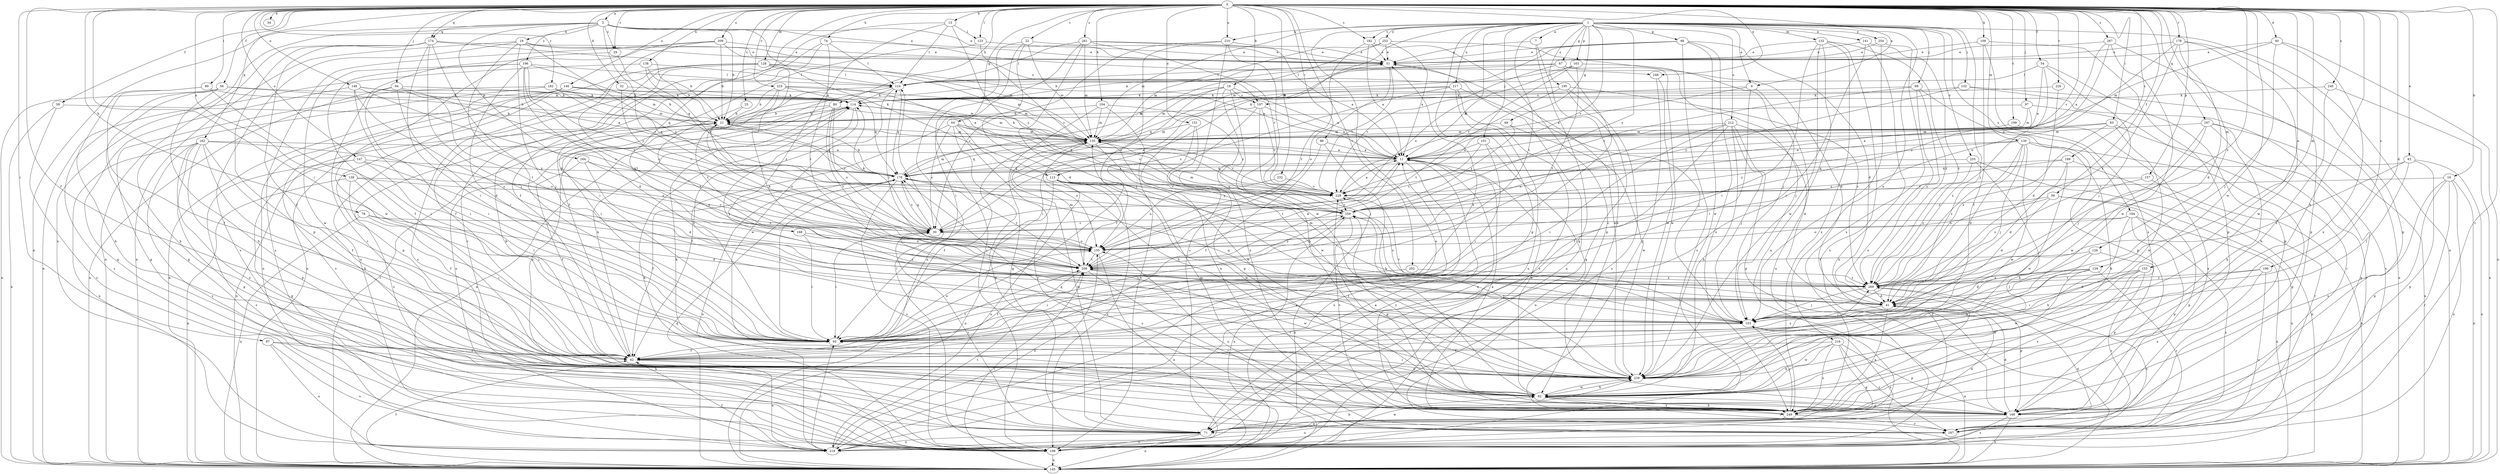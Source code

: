 strict digraph  {
0;
1;
2;
6;
7;
11;
13;
16;
18;
19;
21;
22;
25;
29;
30;
32;
34;
40;
41;
43;
51;
54;
56;
58;
59;
62;
64;
66;
67;
69;
71;
74;
78;
80;
82;
83;
86;
87;
89;
93;
94;
97;
98;
101;
102;
103;
104;
109;
113;
114;
123;
124;
126;
128;
129;
130;
132;
135;
138;
139;
141;
145;
146;
147;
148;
151;
153;
155;
157;
162;
163;
164;
166;
167;
168;
174;
176;
178;
182;
187;
189;
190;
192;
194;
195;
196;
197;
198;
199;
202;
208;
209;
210;
212;
216;
217;
218;
225;
226;
228;
232;
239;
240;
248;
249;
253;
254;
255;
259;
261;
267;
269;
0 -> 2  [label=a];
0 -> 6  [label=a];
0 -> 13  [label=b];
0 -> 16  [label=b];
0 -> 18  [label=b];
0 -> 22  [label=c];
0 -> 25  [label=c];
0 -> 29  [label=c];
0 -> 32  [label=d];
0 -> 34  [label=d];
0 -> 40  [label=d];
0 -> 41  [label=d];
0 -> 43  [label=e];
0 -> 54  [label=f];
0 -> 56  [label=f];
0 -> 58  [label=f];
0 -> 59  [label=f];
0 -> 62  [label=f];
0 -> 64  [label=g];
0 -> 74  [label=h];
0 -> 78  [label=h];
0 -> 80  [label=h];
0 -> 82  [label=h];
0 -> 83  [label=i];
0 -> 86  [label=i];
0 -> 87  [label=i];
0 -> 89  [label=i];
0 -> 93  [label=i];
0 -> 94  [label=j];
0 -> 97  [label=j];
0 -> 104  [label=k];
0 -> 109  [label=k];
0 -> 123  [label=l];
0 -> 126  [label=m];
0 -> 128  [label=m];
0 -> 129  [label=m];
0 -> 130  [label=m];
0 -> 138  [label=n];
0 -> 139  [label=n];
0 -> 146  [label=o];
0 -> 147  [label=o];
0 -> 148  [label=o];
0 -> 151  [label=o];
0 -> 153  [label=o];
0 -> 157  [label=p];
0 -> 162  [label=p];
0 -> 167  [label=q];
0 -> 168  [label=q];
0 -> 174  [label=q];
0 -> 178  [label=r];
0 -> 182  [label=r];
0 -> 187  [label=r];
0 -> 189  [label=s];
0 -> 190  [label=s];
0 -> 192  [label=s];
0 -> 199  [label=t];
0 -> 202  [label=t];
0 -> 209  [label=u];
0 -> 210  [label=u];
0 -> 225  [label=v];
0 -> 226  [label=v];
0 -> 228  [label=v];
0 -> 232  [label=w];
0 -> 239  [label=w];
0 -> 240  [label=x];
0 -> 248  [label=x];
0 -> 261  [label=z];
0 -> 267  [label=z];
0 -> 269  [label=z];
1 -> 6  [label=a];
1 -> 7  [label=a];
1 -> 66  [label=g];
1 -> 67  [label=g];
1 -> 69  [label=g];
1 -> 71  [label=g];
1 -> 98  [label=j];
1 -> 101  [label=j];
1 -> 102  [label=j];
1 -> 103  [label=j];
1 -> 113  [label=k];
1 -> 132  [label=m];
1 -> 135  [label=m];
1 -> 141  [label=n];
1 -> 145  [label=n];
1 -> 155  [label=o];
1 -> 163  [label=p];
1 -> 192  [label=s];
1 -> 194  [label=s];
1 -> 195  [label=s];
1 -> 208  [label=t];
1 -> 210  [label=u];
1 -> 212  [label=u];
1 -> 216  [label=u];
1 -> 217  [label=u];
1 -> 218  [label=u];
1 -> 228  [label=v];
1 -> 253  [label=y];
1 -> 254  [label=y];
1 -> 255  [label=y];
1 -> 259  [label=y];
2 -> 19  [label=b];
2 -> 21  [label=b];
2 -> 29  [label=c];
2 -> 30  [label=c];
2 -> 51  [label=e];
2 -> 113  [label=k];
2 -> 145  [label=n];
2 -> 164  [label=p];
2 -> 174  [label=q];
2 -> 196  [label=s];
2 -> 218  [label=u];
2 -> 248  [label=x];
6 -> 11  [label=a];
6 -> 93  [label=i];
6 -> 197  [label=s];
6 -> 218  [label=u];
7 -> 51  [label=e];
7 -> 71  [label=g];
7 -> 82  [label=h];
11 -> 176  [label=q];
11 -> 208  [label=t];
11 -> 218  [label=u];
11 -> 249  [label=x];
13 -> 62  [label=f];
13 -> 123  [label=l];
13 -> 124  [label=l];
13 -> 259  [label=y];
13 -> 269  [label=z];
16 -> 145  [label=n];
16 -> 166  [label=p];
16 -> 187  [label=r];
16 -> 218  [label=u];
16 -> 228  [label=v];
16 -> 249  [label=x];
18 -> 11  [label=a];
18 -> 82  [label=h];
18 -> 93  [label=i];
18 -> 114  [label=k];
18 -> 135  [label=m];
18 -> 197  [label=s];
18 -> 249  [label=x];
19 -> 51  [label=e];
19 -> 93  [label=i];
19 -> 103  [label=j];
19 -> 145  [label=n];
19 -> 197  [label=s];
19 -> 198  [label=s];
19 -> 259  [label=y];
21 -> 135  [label=m];
21 -> 145  [label=n];
21 -> 155  [label=o];
21 -> 176  [label=q];
21 -> 198  [label=s];
22 -> 41  [label=d];
22 -> 51  [label=e];
22 -> 135  [label=m];
22 -> 145  [label=n];
22 -> 198  [label=s];
25 -> 21  [label=b];
25 -> 208  [label=t];
29 -> 176  [label=q];
29 -> 239  [label=w];
30 -> 51  [label=e];
30 -> 93  [label=i];
30 -> 114  [label=k];
30 -> 155  [label=o];
30 -> 176  [label=q];
32 -> 30  [label=c];
32 -> 114  [label=k];
40 -> 51  [label=e];
40 -> 103  [label=j];
40 -> 135  [label=m];
40 -> 145  [label=n];
40 -> 249  [label=x];
41 -> 103  [label=j];
41 -> 135  [label=m];
41 -> 249  [label=x];
43 -> 103  [label=j];
43 -> 145  [label=n];
43 -> 166  [label=p];
43 -> 176  [label=q];
43 -> 269  [label=z];
51 -> 124  [label=l];
51 -> 145  [label=n];
51 -> 155  [label=o];
51 -> 228  [label=v];
54 -> 11  [label=a];
54 -> 30  [label=c];
54 -> 103  [label=j];
54 -> 124  [label=l];
54 -> 166  [label=p];
56 -> 21  [label=b];
56 -> 71  [label=g];
56 -> 82  [label=h];
56 -> 114  [label=k];
56 -> 145  [label=n];
56 -> 198  [label=s];
58 -> 21  [label=b];
58 -> 145  [label=n];
58 -> 198  [label=s];
59 -> 41  [label=d];
59 -> 155  [label=o];
59 -> 166  [label=p];
59 -> 218  [label=u];
59 -> 259  [label=y];
62 -> 21  [label=b];
62 -> 114  [label=k];
62 -> 208  [label=t];
62 -> 218  [label=u];
62 -> 239  [label=w];
62 -> 269  [label=z];
64 -> 30  [label=c];
64 -> 62  [label=f];
64 -> 71  [label=g];
64 -> 82  [label=h];
64 -> 135  [label=m];
64 -> 187  [label=r];
64 -> 228  [label=v];
64 -> 259  [label=y];
66 -> 21  [label=b];
66 -> 41  [label=d];
66 -> 51  [label=e];
66 -> 135  [label=m];
66 -> 198  [label=s];
66 -> 239  [label=w];
66 -> 249  [label=x];
67 -> 41  [label=d];
67 -> 93  [label=i];
67 -> 114  [label=k];
67 -> 124  [label=l];
67 -> 228  [label=v];
67 -> 239  [label=w];
69 -> 135  [label=m];
69 -> 239  [label=w];
69 -> 259  [label=y];
71 -> 30  [label=c];
71 -> 41  [label=d];
71 -> 82  [label=h];
71 -> 135  [label=m];
71 -> 145  [label=n];
71 -> 198  [label=s];
71 -> 218  [label=u];
74 -> 51  [label=e];
74 -> 62  [label=f];
74 -> 124  [label=l];
74 -> 187  [label=r];
74 -> 208  [label=t];
78 -> 30  [label=c];
78 -> 41  [label=d];
78 -> 93  [label=i];
78 -> 145  [label=n];
80 -> 21  [label=b];
80 -> 30  [label=c];
80 -> 135  [label=m];
80 -> 155  [label=o];
80 -> 208  [label=t];
80 -> 249  [label=x];
82 -> 11  [label=a];
82 -> 166  [label=p];
82 -> 176  [label=q];
82 -> 187  [label=r];
82 -> 239  [label=w];
82 -> 249  [label=x];
82 -> 259  [label=y];
83 -> 11  [label=a];
83 -> 135  [label=m];
83 -> 187  [label=r];
83 -> 239  [label=w];
83 -> 269  [label=z];
86 -> 11  [label=a];
86 -> 62  [label=f];
86 -> 82  [label=h];
87 -> 62  [label=f];
87 -> 82  [label=h];
87 -> 198  [label=s];
87 -> 218  [label=u];
89 -> 62  [label=f];
89 -> 82  [label=h];
89 -> 93  [label=i];
89 -> 114  [label=k];
93 -> 51  [label=e];
93 -> 62  [label=f];
93 -> 155  [label=o];
93 -> 259  [label=y];
94 -> 30  [label=c];
94 -> 41  [label=d];
94 -> 93  [label=i];
94 -> 114  [label=k];
94 -> 145  [label=n];
94 -> 208  [label=t];
97 -> 21  [label=b];
97 -> 135  [label=m];
97 -> 187  [label=r];
97 -> 269  [label=z];
98 -> 114  [label=k];
98 -> 166  [label=p];
98 -> 228  [label=v];
98 -> 249  [label=x];
98 -> 269  [label=z];
101 -> 11  [label=a];
101 -> 30  [label=c];
101 -> 93  [label=i];
101 -> 145  [label=n];
102 -> 114  [label=k];
102 -> 145  [label=n];
102 -> 198  [label=s];
102 -> 259  [label=y];
103 -> 93  [label=i];
103 -> 145  [label=n];
103 -> 176  [label=q];
103 -> 198  [label=s];
103 -> 208  [label=t];
103 -> 228  [label=v];
104 -> 21  [label=b];
104 -> 71  [label=g];
104 -> 135  [label=m];
104 -> 198  [label=s];
104 -> 259  [label=y];
109 -> 51  [label=e];
109 -> 62  [label=f];
109 -> 166  [label=p];
109 -> 249  [label=x];
113 -> 145  [label=n];
113 -> 198  [label=s];
113 -> 208  [label=t];
113 -> 218  [label=u];
113 -> 228  [label=v];
113 -> 239  [label=w];
113 -> 259  [label=y];
114 -> 21  [label=b];
114 -> 93  [label=i];
114 -> 103  [label=j];
114 -> 145  [label=n];
123 -> 51  [label=e];
123 -> 93  [label=i];
123 -> 228  [label=v];
124 -> 114  [label=k];
124 -> 176  [label=q];
124 -> 218  [label=u];
124 -> 239  [label=w];
126 -> 103  [label=j];
126 -> 166  [label=p];
126 -> 208  [label=t];
126 -> 239  [label=w];
128 -> 11  [label=a];
128 -> 62  [label=f];
128 -> 124  [label=l];
128 -> 135  [label=m];
128 -> 145  [label=n];
128 -> 198  [label=s];
128 -> 208  [label=t];
128 -> 218  [label=u];
129 -> 41  [label=d];
129 -> 62  [label=f];
129 -> 82  [label=h];
129 -> 187  [label=r];
129 -> 269  [label=z];
130 -> 11  [label=a];
130 -> 41  [label=d];
130 -> 71  [label=g];
130 -> 82  [label=h];
130 -> 103  [label=j];
130 -> 239  [label=w];
130 -> 259  [label=y];
130 -> 269  [label=z];
132 -> 51  [label=e];
132 -> 93  [label=i];
132 -> 198  [label=s];
132 -> 218  [label=u];
132 -> 239  [label=w];
132 -> 249  [label=x];
132 -> 269  [label=z];
135 -> 11  [label=a];
135 -> 62  [label=f];
135 -> 114  [label=k];
135 -> 155  [label=o];
135 -> 176  [label=q];
135 -> 228  [label=v];
135 -> 239  [label=w];
138 -> 21  [label=b];
138 -> 124  [label=l];
138 -> 145  [label=n];
138 -> 228  [label=v];
139 -> 30  [label=c];
139 -> 62  [label=f];
139 -> 93  [label=i];
139 -> 145  [label=n];
139 -> 228  [label=v];
141 -> 51  [label=e];
141 -> 93  [label=i];
141 -> 145  [label=n];
141 -> 269  [label=z];
145 -> 62  [label=f];
145 -> 124  [label=l];
145 -> 176  [label=q];
145 -> 208  [label=t];
146 -> 114  [label=k];
146 -> 135  [label=m];
146 -> 145  [label=n];
146 -> 166  [label=p];
146 -> 176  [label=q];
146 -> 198  [label=s];
146 -> 218  [label=u];
147 -> 71  [label=g];
147 -> 93  [label=i];
147 -> 176  [label=q];
147 -> 198  [label=s];
147 -> 269  [label=z];
148 -> 11  [label=a];
148 -> 30  [label=c];
148 -> 71  [label=g];
148 -> 93  [label=i];
148 -> 114  [label=k];
148 -> 269  [label=z];
151 -> 135  [label=m];
151 -> 166  [label=p];
151 -> 239  [label=w];
151 -> 249  [label=x];
153 -> 93  [label=i];
153 -> 187  [label=r];
153 -> 239  [label=w];
153 -> 249  [label=x];
153 -> 269  [label=z];
155 -> 21  [label=b];
155 -> 145  [label=n];
155 -> 208  [label=t];
157 -> 145  [label=n];
157 -> 228  [label=v];
157 -> 269  [label=z];
162 -> 11  [label=a];
162 -> 62  [label=f];
162 -> 71  [label=g];
162 -> 82  [label=h];
162 -> 155  [label=o];
162 -> 166  [label=p];
162 -> 198  [label=s];
162 -> 218  [label=u];
162 -> 249  [label=x];
163 -> 11  [label=a];
163 -> 103  [label=j];
163 -> 124  [label=l];
163 -> 208  [label=t];
163 -> 228  [label=v];
164 -> 41  [label=d];
164 -> 62  [label=f];
164 -> 155  [label=o];
164 -> 176  [label=q];
166 -> 30  [label=c];
166 -> 41  [label=d];
166 -> 71  [label=g];
166 -> 135  [label=m];
166 -> 145  [label=n];
166 -> 198  [label=s];
167 -> 71  [label=g];
167 -> 82  [label=h];
167 -> 103  [label=j];
167 -> 135  [label=m];
167 -> 145  [label=n];
167 -> 239  [label=w];
168 -> 93  [label=i];
168 -> 155  [label=o];
168 -> 269  [label=z];
174 -> 21  [label=b];
174 -> 51  [label=e];
174 -> 62  [label=f];
174 -> 93  [label=i];
174 -> 103  [label=j];
174 -> 145  [label=n];
174 -> 166  [label=p];
174 -> 269  [label=z];
176 -> 21  [label=b];
176 -> 30  [label=c];
176 -> 62  [label=f];
176 -> 93  [label=i];
176 -> 135  [label=m];
176 -> 198  [label=s];
176 -> 208  [label=t];
176 -> 218  [label=u];
176 -> 228  [label=v];
178 -> 41  [label=d];
178 -> 51  [label=e];
178 -> 155  [label=o];
178 -> 166  [label=p];
178 -> 239  [label=w];
178 -> 269  [label=z];
182 -> 21  [label=b];
182 -> 71  [label=g];
182 -> 82  [label=h];
182 -> 114  [label=k];
182 -> 135  [label=m];
182 -> 176  [label=q];
187 -> 41  [label=d];
187 -> 155  [label=o];
189 -> 41  [label=d];
189 -> 176  [label=q];
189 -> 187  [label=r];
189 -> 239  [label=w];
189 -> 259  [label=y];
190 -> 41  [label=d];
190 -> 218  [label=u];
190 -> 249  [label=x];
190 -> 269  [label=z];
192 -> 11  [label=a];
192 -> 51  [label=e];
192 -> 166  [label=p];
192 -> 208  [label=t];
194 -> 30  [label=c];
194 -> 82  [label=h];
194 -> 145  [label=n];
194 -> 155  [label=o];
194 -> 166  [label=p];
194 -> 198  [label=s];
195 -> 71  [label=g];
195 -> 114  [label=k];
195 -> 198  [label=s];
195 -> 208  [label=t];
195 -> 269  [label=z];
196 -> 41  [label=d];
196 -> 62  [label=f];
196 -> 93  [label=i];
196 -> 124  [label=l];
196 -> 135  [label=m];
196 -> 208  [label=t];
196 -> 239  [label=w];
196 -> 259  [label=y];
197 -> 11  [label=a];
197 -> 21  [label=b];
197 -> 93  [label=i];
197 -> 103  [label=j];
197 -> 228  [label=v];
198 -> 11  [label=a];
198 -> 114  [label=k];
198 -> 124  [label=l];
198 -> 145  [label=n];
198 -> 239  [label=w];
198 -> 269  [label=z];
199 -> 135  [label=m];
199 -> 249  [label=x];
202 -> 93  [label=i];
202 -> 269  [label=z];
208 -> 11  [label=a];
208 -> 62  [label=f];
208 -> 124  [label=l];
208 -> 135  [label=m];
208 -> 187  [label=r];
208 -> 239  [label=w];
208 -> 259  [label=y];
208 -> 269  [label=z];
209 -> 21  [label=b];
209 -> 51  [label=e];
209 -> 135  [label=m];
209 -> 155  [label=o];
209 -> 187  [label=r];
209 -> 198  [label=s];
210 -> 30  [label=c];
210 -> 51  [label=e];
210 -> 155  [label=o];
210 -> 198  [label=s];
210 -> 239  [label=w];
212 -> 41  [label=d];
212 -> 62  [label=f];
212 -> 82  [label=h];
212 -> 93  [label=i];
212 -> 103  [label=j];
212 -> 135  [label=m];
212 -> 155  [label=o];
212 -> 166  [label=p];
216 -> 62  [label=f];
216 -> 71  [label=g];
216 -> 82  [label=h];
216 -> 166  [label=p];
216 -> 187  [label=r];
216 -> 239  [label=w];
216 -> 249  [label=x];
217 -> 30  [label=c];
217 -> 103  [label=j];
217 -> 114  [label=k];
217 -> 176  [label=q];
217 -> 198  [label=s];
217 -> 218  [label=u];
218 -> 11  [label=a];
218 -> 62  [label=f];
218 -> 93  [label=i];
218 -> 155  [label=o];
218 -> 208  [label=t];
225 -> 11  [label=a];
225 -> 21  [label=b];
225 -> 93  [label=i];
225 -> 114  [label=k];
225 -> 135  [label=m];
225 -> 208  [label=t];
226 -> 41  [label=d];
226 -> 114  [label=k];
228 -> 11  [label=a];
228 -> 114  [label=k];
228 -> 145  [label=n];
228 -> 259  [label=y];
232 -> 155  [label=o];
232 -> 228  [label=v];
239 -> 51  [label=e];
239 -> 82  [label=h];
239 -> 93  [label=i];
239 -> 259  [label=y];
240 -> 82  [label=h];
240 -> 114  [label=k];
240 -> 145  [label=n];
248 -> 239  [label=w];
248 -> 249  [label=x];
249 -> 11  [label=a];
249 -> 82  [label=h];
249 -> 103  [label=j];
249 -> 114  [label=k];
249 -> 187  [label=r];
249 -> 218  [label=u];
249 -> 228  [label=v];
253 -> 11  [label=a];
253 -> 51  [label=e];
253 -> 103  [label=j];
253 -> 135  [label=m];
253 -> 176  [label=q];
254 -> 51  [label=e];
254 -> 103  [label=j];
254 -> 249  [label=x];
255 -> 82  [label=h];
255 -> 145  [label=n];
255 -> 176  [label=q];
255 -> 269  [label=z];
259 -> 30  [label=c];
259 -> 135  [label=m];
259 -> 145  [label=n];
259 -> 166  [label=p];
259 -> 269  [label=z];
261 -> 11  [label=a];
261 -> 51  [label=e];
261 -> 93  [label=i];
261 -> 103  [label=j];
261 -> 124  [label=l];
261 -> 135  [label=m];
261 -> 228  [label=v];
267 -> 11  [label=a];
267 -> 51  [label=e];
267 -> 166  [label=p];
267 -> 239  [label=w];
267 -> 259  [label=y];
269 -> 41  [label=d];
269 -> 103  [label=j];
269 -> 166  [label=p];
}
